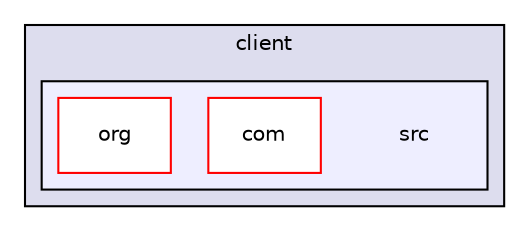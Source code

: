 digraph "java/client/src" {
  compound=true
  node [ fontsize="10", fontname="Helvetica"];
  edge [ labelfontsize="10", labelfontname="Helvetica"];
  subgraph clusterdir_2db879290e8c3956116652a9058d8312 {
    graph [ bgcolor="#ddddee", pencolor="black", label="client" fontname="Helvetica", fontsize="10", URL="dir_2db879290e8c3956116652a9058d8312.html"]
  subgraph clusterdir_0e804c66d5b490cae5ae93a55edd0c01 {
    graph [ bgcolor="#eeeeff", pencolor="black", label="" URL="dir_0e804c66d5b490cae5ae93a55edd0c01.html"];
    dir_0e804c66d5b490cae5ae93a55edd0c01 [shape=plaintext label="src"];
    dir_c0ffebdeedff9415c589aac481d0c150 [shape=box label="com" color="red" fillcolor="white" style="filled" URL="dir_c0ffebdeedff9415c589aac481d0c150.html"];
    dir_6e289e9f832bd9332b813a4f1a604d29 [shape=box label="org" color="red" fillcolor="white" style="filled" URL="dir_6e289e9f832bd9332b813a4f1a604d29.html"];
  }
  }
}
